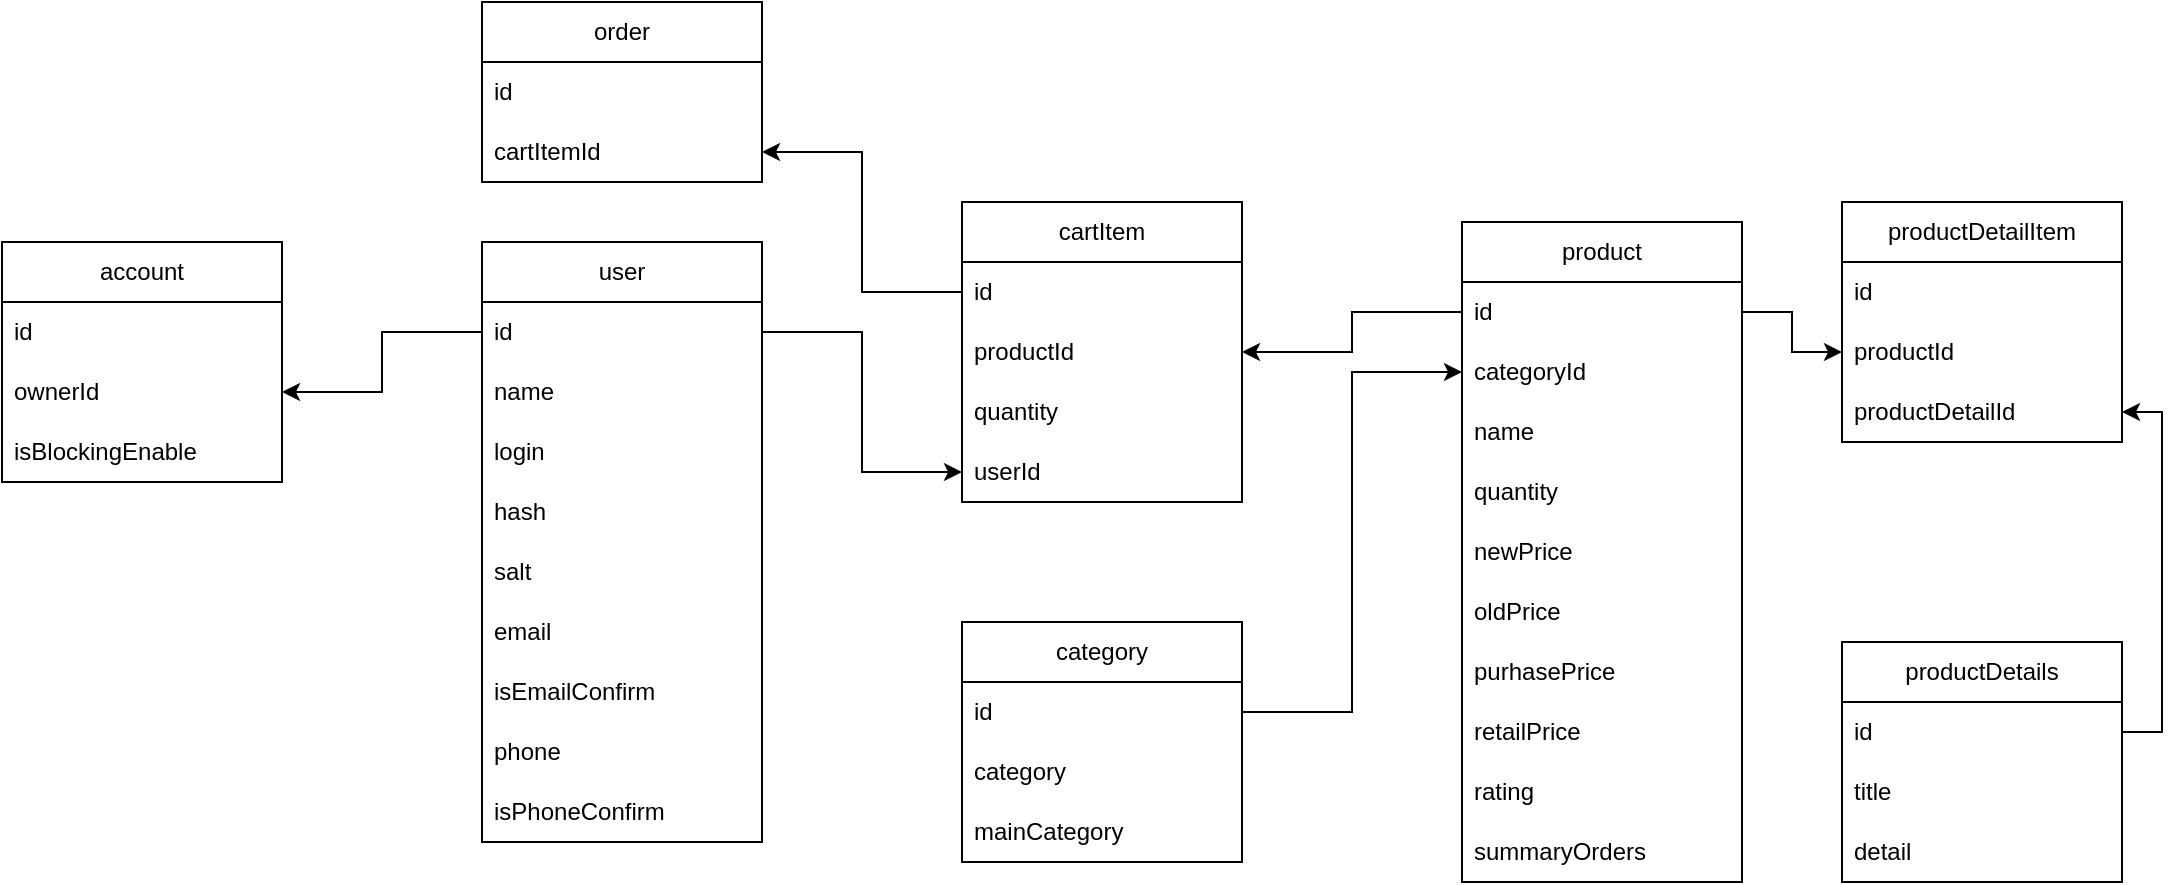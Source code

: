 <mxfile version="23.1.1" type="github">
  <diagram name="Страница — 1" id="G4xhVnow05ZsofrNweHC">
    <mxGraphModel dx="2231" dy="1407" grid="1" gridSize="10" guides="1" tooltips="1" connect="1" arrows="1" fold="1" page="1" pageScale="1" pageWidth="1169" pageHeight="827" math="0" shadow="0">
      <root>
        <mxCell id="0" />
        <mxCell id="1" parent="0" />
        <mxCell id="Ku_C6SEnF8b7OBF4rfpm-1" value="user&lt;br&gt;" style="swimlane;fontStyle=0;childLayout=stackLayout;horizontal=1;startSize=30;horizontalStack=0;resizeParent=1;resizeParentMax=0;resizeLast=0;collapsible=1;marginBottom=0;whiteSpace=wrap;html=1;" parent="1" vertex="1">
          <mxGeometry x="130" y="80" width="140" height="300" as="geometry" />
        </mxCell>
        <mxCell id="Ku_C6SEnF8b7OBF4rfpm-10" value="id" style="text;strokeColor=none;fillColor=none;align=left;verticalAlign=middle;spacingLeft=4;spacingRight=4;overflow=hidden;points=[[0,0.5],[1,0.5]];portConstraint=eastwest;rotatable=0;whiteSpace=wrap;html=1;" parent="Ku_C6SEnF8b7OBF4rfpm-1" vertex="1">
          <mxGeometry y="30" width="140" height="30" as="geometry" />
        </mxCell>
        <mxCell id="Ku_C6SEnF8b7OBF4rfpm-2" value="name" style="text;strokeColor=none;fillColor=none;align=left;verticalAlign=middle;spacingLeft=4;spacingRight=4;overflow=hidden;points=[[0,0.5],[1,0.5]];portConstraint=eastwest;rotatable=0;whiteSpace=wrap;html=1;" parent="Ku_C6SEnF8b7OBF4rfpm-1" vertex="1">
          <mxGeometry y="60" width="140" height="30" as="geometry" />
        </mxCell>
        <mxCell id="Ku_C6SEnF8b7OBF4rfpm-5" value="login" style="text;strokeColor=none;fillColor=none;align=left;verticalAlign=middle;spacingLeft=4;spacingRight=4;overflow=hidden;points=[[0,0.5],[1,0.5]];portConstraint=eastwest;rotatable=0;whiteSpace=wrap;html=1;" parent="Ku_C6SEnF8b7OBF4rfpm-1" vertex="1">
          <mxGeometry y="90" width="140" height="30" as="geometry" />
        </mxCell>
        <mxCell id="Ku_C6SEnF8b7OBF4rfpm-6" value="hash" style="text;strokeColor=none;fillColor=none;align=left;verticalAlign=middle;spacingLeft=4;spacingRight=4;overflow=hidden;points=[[0,0.5],[1,0.5]];portConstraint=eastwest;rotatable=0;whiteSpace=wrap;html=1;" parent="Ku_C6SEnF8b7OBF4rfpm-1" vertex="1">
          <mxGeometry y="120" width="140" height="30" as="geometry" />
        </mxCell>
        <mxCell id="Ku_C6SEnF8b7OBF4rfpm-70" value="salt" style="text;strokeColor=none;fillColor=none;align=left;verticalAlign=middle;spacingLeft=4;spacingRight=4;overflow=hidden;points=[[0,0.5],[1,0.5]];portConstraint=eastwest;rotatable=0;whiteSpace=wrap;html=1;" parent="Ku_C6SEnF8b7OBF4rfpm-1" vertex="1">
          <mxGeometry y="150" width="140" height="30" as="geometry" />
        </mxCell>
        <mxCell id="Ku_C6SEnF8b7OBF4rfpm-8" value="email" style="text;strokeColor=none;fillColor=none;align=left;verticalAlign=middle;spacingLeft=4;spacingRight=4;overflow=hidden;points=[[0,0.5],[1,0.5]];portConstraint=eastwest;rotatable=0;whiteSpace=wrap;html=1;" parent="Ku_C6SEnF8b7OBF4rfpm-1" vertex="1">
          <mxGeometry y="180" width="140" height="30" as="geometry" />
        </mxCell>
        <mxCell id="Ku_C6SEnF8b7OBF4rfpm-38" value="isEmailConfirm" style="text;strokeColor=none;fillColor=none;align=left;verticalAlign=middle;spacingLeft=4;spacingRight=4;overflow=hidden;points=[[0,0.5],[1,0.5]];portConstraint=eastwest;rotatable=0;whiteSpace=wrap;html=1;" parent="Ku_C6SEnF8b7OBF4rfpm-1" vertex="1">
          <mxGeometry y="210" width="140" height="30" as="geometry" />
        </mxCell>
        <mxCell id="Ku_C6SEnF8b7OBF4rfpm-39" value="phone" style="text;strokeColor=none;fillColor=none;align=left;verticalAlign=middle;spacingLeft=4;spacingRight=4;overflow=hidden;points=[[0,0.5],[1,0.5]];portConstraint=eastwest;rotatable=0;whiteSpace=wrap;html=1;" parent="Ku_C6SEnF8b7OBF4rfpm-1" vertex="1">
          <mxGeometry y="240" width="140" height="30" as="geometry" />
        </mxCell>
        <mxCell id="Ku_C6SEnF8b7OBF4rfpm-40" value="isPhoneConfirm" style="text;strokeColor=none;fillColor=none;align=left;verticalAlign=middle;spacingLeft=4;spacingRight=4;overflow=hidden;points=[[0,0.5],[1,0.5]];portConstraint=eastwest;rotatable=0;whiteSpace=wrap;html=1;" parent="Ku_C6SEnF8b7OBF4rfpm-1" vertex="1">
          <mxGeometry y="270" width="140" height="30" as="geometry" />
        </mxCell>
        <mxCell id="Ku_C6SEnF8b7OBF4rfpm-12" value="cartItem" style="swimlane;fontStyle=0;childLayout=stackLayout;horizontal=1;startSize=30;horizontalStack=0;resizeParent=1;resizeParentMax=0;resizeLast=0;collapsible=1;marginBottom=0;whiteSpace=wrap;html=1;" parent="1" vertex="1">
          <mxGeometry x="370" y="60" width="140" height="150" as="geometry" />
        </mxCell>
        <mxCell id="Ku_C6SEnF8b7OBF4rfpm-13" value="id" style="text;strokeColor=none;fillColor=none;align=left;verticalAlign=middle;spacingLeft=4;spacingRight=4;overflow=hidden;points=[[0,0.5],[1,0.5]];portConstraint=eastwest;rotatable=0;whiteSpace=wrap;html=1;" parent="Ku_C6SEnF8b7OBF4rfpm-12" vertex="1">
          <mxGeometry y="30" width="140" height="30" as="geometry" />
        </mxCell>
        <mxCell id="Ku_C6SEnF8b7OBF4rfpm-14" value="productId" style="text;strokeColor=none;fillColor=none;align=left;verticalAlign=middle;spacingLeft=4;spacingRight=4;overflow=hidden;points=[[0,0.5],[1,0.5]];portConstraint=eastwest;rotatable=0;whiteSpace=wrap;html=1;" parent="Ku_C6SEnF8b7OBF4rfpm-12" vertex="1">
          <mxGeometry y="60" width="140" height="30" as="geometry" />
        </mxCell>
        <mxCell id="Ku_C6SEnF8b7OBF4rfpm-15" value="quantity" style="text;strokeColor=none;fillColor=none;align=left;verticalAlign=middle;spacingLeft=4;spacingRight=4;overflow=hidden;points=[[0,0.5],[1,0.5]];portConstraint=eastwest;rotatable=0;whiteSpace=wrap;html=1;" parent="Ku_C6SEnF8b7OBF4rfpm-12" vertex="1">
          <mxGeometry y="90" width="140" height="30" as="geometry" />
        </mxCell>
        <mxCell id="Ku_C6SEnF8b7OBF4rfpm-19" value="userId" style="text;strokeColor=none;fillColor=none;align=left;verticalAlign=middle;spacingLeft=4;spacingRight=4;overflow=hidden;points=[[0,0.5],[1,0.5]];portConstraint=eastwest;rotatable=0;whiteSpace=wrap;html=1;" parent="Ku_C6SEnF8b7OBF4rfpm-12" vertex="1">
          <mxGeometry y="120" width="140" height="30" as="geometry" />
        </mxCell>
        <mxCell id="Ku_C6SEnF8b7OBF4rfpm-24" value="product" style="swimlane;fontStyle=0;childLayout=stackLayout;horizontal=1;startSize=30;horizontalStack=0;resizeParent=1;resizeParentMax=0;resizeLast=0;collapsible=1;marginBottom=0;whiteSpace=wrap;html=1;" parent="1" vertex="1">
          <mxGeometry x="620" y="70" width="140" height="330" as="geometry" />
        </mxCell>
        <mxCell id="Ku_C6SEnF8b7OBF4rfpm-25" value="id" style="text;strokeColor=none;fillColor=none;align=left;verticalAlign=middle;spacingLeft=4;spacingRight=4;overflow=hidden;points=[[0,0.5],[1,0.5]];portConstraint=eastwest;rotatable=0;whiteSpace=wrap;html=1;" parent="Ku_C6SEnF8b7OBF4rfpm-24" vertex="1">
          <mxGeometry y="30" width="140" height="30" as="geometry" />
        </mxCell>
        <mxCell id="Ku_C6SEnF8b7OBF4rfpm-28" value="categoryId" style="text;strokeColor=none;fillColor=none;align=left;verticalAlign=middle;spacingLeft=4;spacingRight=4;overflow=hidden;points=[[0,0.5],[1,0.5]];portConstraint=eastwest;rotatable=0;whiteSpace=wrap;html=1;" parent="Ku_C6SEnF8b7OBF4rfpm-24" vertex="1">
          <mxGeometry y="60" width="140" height="30" as="geometry" />
        </mxCell>
        <mxCell id="Ku_C6SEnF8b7OBF4rfpm-29" value="name" style="text;strokeColor=none;fillColor=none;align=left;verticalAlign=middle;spacingLeft=4;spacingRight=4;overflow=hidden;points=[[0,0.5],[1,0.5]];portConstraint=eastwest;rotatable=0;whiteSpace=wrap;html=1;" parent="Ku_C6SEnF8b7OBF4rfpm-24" vertex="1">
          <mxGeometry y="90" width="140" height="30" as="geometry" />
        </mxCell>
        <mxCell id="Ku_C6SEnF8b7OBF4rfpm-30" value="quantity" style="text;strokeColor=none;fillColor=none;align=left;verticalAlign=middle;spacingLeft=4;spacingRight=4;overflow=hidden;points=[[0,0.5],[1,0.5]];portConstraint=eastwest;rotatable=0;whiteSpace=wrap;html=1;" parent="Ku_C6SEnF8b7OBF4rfpm-24" vertex="1">
          <mxGeometry y="120" width="140" height="30" as="geometry" />
        </mxCell>
        <mxCell id="Ku_C6SEnF8b7OBF4rfpm-31" value="newPrice" style="text;strokeColor=none;fillColor=none;align=left;verticalAlign=middle;spacingLeft=4;spacingRight=4;overflow=hidden;points=[[0,0.5],[1,0.5]];portConstraint=eastwest;rotatable=0;whiteSpace=wrap;html=1;" parent="Ku_C6SEnF8b7OBF4rfpm-24" vertex="1">
          <mxGeometry y="150" width="140" height="30" as="geometry" />
        </mxCell>
        <mxCell id="Ku_C6SEnF8b7OBF4rfpm-33" value="oldPrice" style="text;strokeColor=none;fillColor=none;align=left;verticalAlign=middle;spacingLeft=4;spacingRight=4;overflow=hidden;points=[[0,0.5],[1,0.5]];portConstraint=eastwest;rotatable=0;whiteSpace=wrap;html=1;" parent="Ku_C6SEnF8b7OBF4rfpm-24" vertex="1">
          <mxGeometry y="180" width="140" height="30" as="geometry" />
        </mxCell>
        <mxCell id="Ku_C6SEnF8b7OBF4rfpm-34" value="purhasePrice" style="text;strokeColor=none;fillColor=none;align=left;verticalAlign=middle;spacingLeft=4;spacingRight=4;overflow=hidden;points=[[0,0.5],[1,0.5]];portConstraint=eastwest;rotatable=0;whiteSpace=wrap;html=1;" parent="Ku_C6SEnF8b7OBF4rfpm-24" vertex="1">
          <mxGeometry y="210" width="140" height="30" as="geometry" />
        </mxCell>
        <mxCell id="Ku_C6SEnF8b7OBF4rfpm-35" value="retailPrice" style="text;strokeColor=none;fillColor=none;align=left;verticalAlign=middle;spacingLeft=4;spacingRight=4;overflow=hidden;points=[[0,0.5],[1,0.5]];portConstraint=eastwest;rotatable=0;whiteSpace=wrap;html=1;" parent="Ku_C6SEnF8b7OBF4rfpm-24" vertex="1">
          <mxGeometry y="240" width="140" height="30" as="geometry" />
        </mxCell>
        <mxCell id="Ku_C6SEnF8b7OBF4rfpm-62" value="rating" style="text;strokeColor=none;fillColor=none;align=left;verticalAlign=middle;spacingLeft=4;spacingRight=4;overflow=hidden;points=[[0,0.5],[1,0.5]];portConstraint=eastwest;rotatable=0;whiteSpace=wrap;html=1;" parent="Ku_C6SEnF8b7OBF4rfpm-24" vertex="1">
          <mxGeometry y="270" width="140" height="30" as="geometry" />
        </mxCell>
        <mxCell id="Ku_C6SEnF8b7OBF4rfpm-63" value="summaryOrders" style="text;strokeColor=none;fillColor=none;align=left;verticalAlign=middle;spacingLeft=4;spacingRight=4;overflow=hidden;points=[[0,0.5],[1,0.5]];portConstraint=eastwest;rotatable=0;whiteSpace=wrap;html=1;" parent="Ku_C6SEnF8b7OBF4rfpm-24" vertex="1">
          <mxGeometry y="300" width="140" height="30" as="geometry" />
        </mxCell>
        <mxCell id="Ku_C6SEnF8b7OBF4rfpm-36" style="edgeStyle=orthogonalEdgeStyle;rounded=0;orthogonalLoop=1;jettySize=auto;html=1;entryX=1;entryY=0.5;entryDx=0;entryDy=0;" parent="1" source="Ku_C6SEnF8b7OBF4rfpm-25" target="Ku_C6SEnF8b7OBF4rfpm-14" edge="1">
          <mxGeometry relative="1" as="geometry" />
        </mxCell>
        <mxCell id="Ku_C6SEnF8b7OBF4rfpm-37" style="edgeStyle=orthogonalEdgeStyle;rounded=0;orthogonalLoop=1;jettySize=auto;html=1;entryX=0;entryY=0.5;entryDx=0;entryDy=0;" parent="1" source="Ku_C6SEnF8b7OBF4rfpm-10" target="Ku_C6SEnF8b7OBF4rfpm-19" edge="1">
          <mxGeometry relative="1" as="geometry" />
        </mxCell>
        <mxCell id="Ku_C6SEnF8b7OBF4rfpm-42" value="order" style="swimlane;fontStyle=0;childLayout=stackLayout;horizontal=1;startSize=30;horizontalStack=0;resizeParent=1;resizeParentMax=0;resizeLast=0;collapsible=1;marginBottom=0;whiteSpace=wrap;html=1;" parent="1" vertex="1">
          <mxGeometry x="130" y="-40" width="140" height="90" as="geometry" />
        </mxCell>
        <mxCell id="Ku_C6SEnF8b7OBF4rfpm-43" value="id" style="text;strokeColor=none;fillColor=none;align=left;verticalAlign=middle;spacingLeft=4;spacingRight=4;overflow=hidden;points=[[0,0.5],[1,0.5]];portConstraint=eastwest;rotatable=0;whiteSpace=wrap;html=1;" parent="Ku_C6SEnF8b7OBF4rfpm-42" vertex="1">
          <mxGeometry y="30" width="140" height="30" as="geometry" />
        </mxCell>
        <mxCell id="Ku_C6SEnF8b7OBF4rfpm-46" value="cartItemId" style="text;strokeColor=none;fillColor=none;align=left;verticalAlign=middle;spacingLeft=4;spacingRight=4;overflow=hidden;points=[[0,0.5],[1,0.5]];portConstraint=eastwest;rotatable=0;whiteSpace=wrap;html=1;" parent="Ku_C6SEnF8b7OBF4rfpm-42" vertex="1">
          <mxGeometry y="60" width="140" height="30" as="geometry" />
        </mxCell>
        <mxCell id="Ku_C6SEnF8b7OBF4rfpm-47" style="edgeStyle=orthogonalEdgeStyle;rounded=0;orthogonalLoop=1;jettySize=auto;html=1;entryX=1;entryY=0.5;entryDx=0;entryDy=0;" parent="1" source="Ku_C6SEnF8b7OBF4rfpm-13" target="Ku_C6SEnF8b7OBF4rfpm-46" edge="1">
          <mxGeometry relative="1" as="geometry" />
        </mxCell>
        <mxCell id="Ku_C6SEnF8b7OBF4rfpm-48" value="productDetails" style="swimlane;fontStyle=0;childLayout=stackLayout;horizontal=1;startSize=30;horizontalStack=0;resizeParent=1;resizeParentMax=0;resizeLast=0;collapsible=1;marginBottom=0;whiteSpace=wrap;html=1;" parent="1" vertex="1">
          <mxGeometry x="810" y="280" width="140" height="120" as="geometry" />
        </mxCell>
        <mxCell id="Ku_C6SEnF8b7OBF4rfpm-49" value="id" style="text;strokeColor=none;fillColor=none;align=left;verticalAlign=middle;spacingLeft=4;spacingRight=4;overflow=hidden;points=[[0,0.5],[1,0.5]];portConstraint=eastwest;rotatable=0;whiteSpace=wrap;html=1;" parent="Ku_C6SEnF8b7OBF4rfpm-48" vertex="1">
          <mxGeometry y="30" width="140" height="30" as="geometry" />
        </mxCell>
        <mxCell id="Ku_C6SEnF8b7OBF4rfpm-52" value="title" style="text;strokeColor=none;fillColor=none;align=left;verticalAlign=middle;spacingLeft=4;spacingRight=4;overflow=hidden;points=[[0,0.5],[1,0.5]];portConstraint=eastwest;rotatable=0;whiteSpace=wrap;html=1;" parent="Ku_C6SEnF8b7OBF4rfpm-48" vertex="1">
          <mxGeometry y="60" width="140" height="30" as="geometry" />
        </mxCell>
        <mxCell id="Ku_C6SEnF8b7OBF4rfpm-61" value="detail" style="text;strokeColor=none;fillColor=none;align=left;verticalAlign=middle;spacingLeft=4;spacingRight=4;overflow=hidden;points=[[0,0.5],[1,0.5]];portConstraint=eastwest;rotatable=0;whiteSpace=wrap;html=1;" parent="Ku_C6SEnF8b7OBF4rfpm-48" vertex="1">
          <mxGeometry y="90" width="140" height="30" as="geometry" />
        </mxCell>
        <mxCell id="Ku_C6SEnF8b7OBF4rfpm-53" value="productDetailItem" style="swimlane;fontStyle=0;childLayout=stackLayout;horizontal=1;startSize=30;horizontalStack=0;resizeParent=1;resizeParentMax=0;resizeLast=0;collapsible=1;marginBottom=0;whiteSpace=wrap;html=1;" parent="1" vertex="1">
          <mxGeometry x="810" y="60" width="140" height="120" as="geometry" />
        </mxCell>
        <mxCell id="Ku_C6SEnF8b7OBF4rfpm-54" value="id" style="text;strokeColor=none;fillColor=none;align=left;verticalAlign=middle;spacingLeft=4;spacingRight=4;overflow=hidden;points=[[0,0.5],[1,0.5]];portConstraint=eastwest;rotatable=0;whiteSpace=wrap;html=1;" parent="Ku_C6SEnF8b7OBF4rfpm-53" vertex="1">
          <mxGeometry y="30" width="140" height="30" as="geometry" />
        </mxCell>
        <mxCell id="Ku_C6SEnF8b7OBF4rfpm-57" value="productId" style="text;strokeColor=none;fillColor=none;align=left;verticalAlign=middle;spacingLeft=4;spacingRight=4;overflow=hidden;points=[[0,0.5],[1,0.5]];portConstraint=eastwest;rotatable=0;whiteSpace=wrap;html=1;" parent="Ku_C6SEnF8b7OBF4rfpm-53" vertex="1">
          <mxGeometry y="60" width="140" height="30" as="geometry" />
        </mxCell>
        <mxCell id="Ku_C6SEnF8b7OBF4rfpm-58" value="productDetailId" style="text;strokeColor=none;fillColor=none;align=left;verticalAlign=middle;spacingLeft=4;spacingRight=4;overflow=hidden;points=[[0,0.5],[1,0.5]];portConstraint=eastwest;rotatable=0;whiteSpace=wrap;html=1;" parent="Ku_C6SEnF8b7OBF4rfpm-53" vertex="1">
          <mxGeometry y="90" width="140" height="30" as="geometry" />
        </mxCell>
        <mxCell id="Ku_C6SEnF8b7OBF4rfpm-59" style="edgeStyle=orthogonalEdgeStyle;rounded=0;orthogonalLoop=1;jettySize=auto;html=1;entryX=0;entryY=0.5;entryDx=0;entryDy=0;" parent="1" source="Ku_C6SEnF8b7OBF4rfpm-25" target="Ku_C6SEnF8b7OBF4rfpm-57" edge="1">
          <mxGeometry relative="1" as="geometry" />
        </mxCell>
        <mxCell id="Ku_C6SEnF8b7OBF4rfpm-60" style="edgeStyle=orthogonalEdgeStyle;rounded=0;orthogonalLoop=1;jettySize=auto;html=1;entryX=1;entryY=0.5;entryDx=0;entryDy=0;exitX=1;exitY=0.5;exitDx=0;exitDy=0;" parent="1" source="Ku_C6SEnF8b7OBF4rfpm-49" target="Ku_C6SEnF8b7OBF4rfpm-58" edge="1">
          <mxGeometry relative="1" as="geometry" />
        </mxCell>
        <mxCell id="Ku_C6SEnF8b7OBF4rfpm-64" value="category" style="swimlane;fontStyle=0;childLayout=stackLayout;horizontal=1;startSize=30;horizontalStack=0;resizeParent=1;resizeParentMax=0;resizeLast=0;collapsible=1;marginBottom=0;whiteSpace=wrap;html=1;" parent="1" vertex="1">
          <mxGeometry x="370" y="270" width="140" height="120" as="geometry" />
        </mxCell>
        <mxCell id="Ku_C6SEnF8b7OBF4rfpm-65" value="id" style="text;strokeColor=none;fillColor=none;align=left;verticalAlign=middle;spacingLeft=4;spacingRight=4;overflow=hidden;points=[[0,0.5],[1,0.5]];portConstraint=eastwest;rotatable=0;whiteSpace=wrap;html=1;" parent="Ku_C6SEnF8b7OBF4rfpm-64" vertex="1">
          <mxGeometry y="30" width="140" height="30" as="geometry" />
        </mxCell>
        <mxCell id="Ku_C6SEnF8b7OBF4rfpm-68" value="category" style="text;strokeColor=none;fillColor=none;align=left;verticalAlign=middle;spacingLeft=4;spacingRight=4;overflow=hidden;points=[[0,0.5],[1,0.5]];portConstraint=eastwest;rotatable=0;whiteSpace=wrap;html=1;" parent="Ku_C6SEnF8b7OBF4rfpm-64" vertex="1">
          <mxGeometry y="60" width="140" height="30" as="geometry" />
        </mxCell>
        <mxCell id="Ku_C6SEnF8b7OBF4rfpm-66" value="mainCategory" style="text;strokeColor=none;fillColor=none;align=left;verticalAlign=middle;spacingLeft=4;spacingRight=4;overflow=hidden;points=[[0,0.5],[1,0.5]];portConstraint=eastwest;rotatable=0;whiteSpace=wrap;html=1;" parent="Ku_C6SEnF8b7OBF4rfpm-64" vertex="1">
          <mxGeometry y="90" width="140" height="30" as="geometry" />
        </mxCell>
        <mxCell id="Ku_C6SEnF8b7OBF4rfpm-69" style="edgeStyle=orthogonalEdgeStyle;rounded=0;orthogonalLoop=1;jettySize=auto;html=1;entryX=0;entryY=0.5;entryDx=0;entryDy=0;" parent="1" source="Ku_C6SEnF8b7OBF4rfpm-65" target="Ku_C6SEnF8b7OBF4rfpm-28" edge="1">
          <mxGeometry relative="1" as="geometry" />
        </mxCell>
        <mxCell id="nEfOT_Fdl11xNS9fwzsW-1" value="account" style="swimlane;fontStyle=0;childLayout=stackLayout;horizontal=1;startSize=30;horizontalStack=0;resizeParent=1;resizeParentMax=0;resizeLast=0;collapsible=1;marginBottom=0;whiteSpace=wrap;html=1;" vertex="1" parent="1">
          <mxGeometry x="-110" y="80" width="140" height="120" as="geometry" />
        </mxCell>
        <mxCell id="nEfOT_Fdl11xNS9fwzsW-2" value="id" style="text;strokeColor=none;fillColor=none;align=left;verticalAlign=middle;spacingLeft=4;spacingRight=4;overflow=hidden;points=[[0,0.5],[1,0.5]];portConstraint=eastwest;rotatable=0;whiteSpace=wrap;html=1;" vertex="1" parent="nEfOT_Fdl11xNS9fwzsW-1">
          <mxGeometry y="30" width="140" height="30" as="geometry" />
        </mxCell>
        <mxCell id="nEfOT_Fdl11xNS9fwzsW-3" value="ownerId" style="text;strokeColor=none;fillColor=none;align=left;verticalAlign=middle;spacingLeft=4;spacingRight=4;overflow=hidden;points=[[0,0.5],[1,0.5]];portConstraint=eastwest;rotatable=0;whiteSpace=wrap;html=1;" vertex="1" parent="nEfOT_Fdl11xNS9fwzsW-1">
          <mxGeometry y="60" width="140" height="30" as="geometry" />
        </mxCell>
        <mxCell id="nEfOT_Fdl11xNS9fwzsW-7" value="isBlockingEnable" style="text;strokeColor=none;fillColor=none;align=left;verticalAlign=middle;spacingLeft=4;spacingRight=4;overflow=hidden;points=[[0,0.5],[1,0.5]];portConstraint=eastwest;rotatable=0;whiteSpace=wrap;html=1;" vertex="1" parent="nEfOT_Fdl11xNS9fwzsW-1">
          <mxGeometry y="90" width="140" height="30" as="geometry" />
        </mxCell>
        <mxCell id="nEfOT_Fdl11xNS9fwzsW-6" style="edgeStyle=orthogonalEdgeStyle;rounded=0;orthogonalLoop=1;jettySize=auto;html=1;entryX=1;entryY=0.5;entryDx=0;entryDy=0;" edge="1" parent="1" source="Ku_C6SEnF8b7OBF4rfpm-10" target="nEfOT_Fdl11xNS9fwzsW-3">
          <mxGeometry relative="1" as="geometry" />
        </mxCell>
      </root>
    </mxGraphModel>
  </diagram>
</mxfile>
